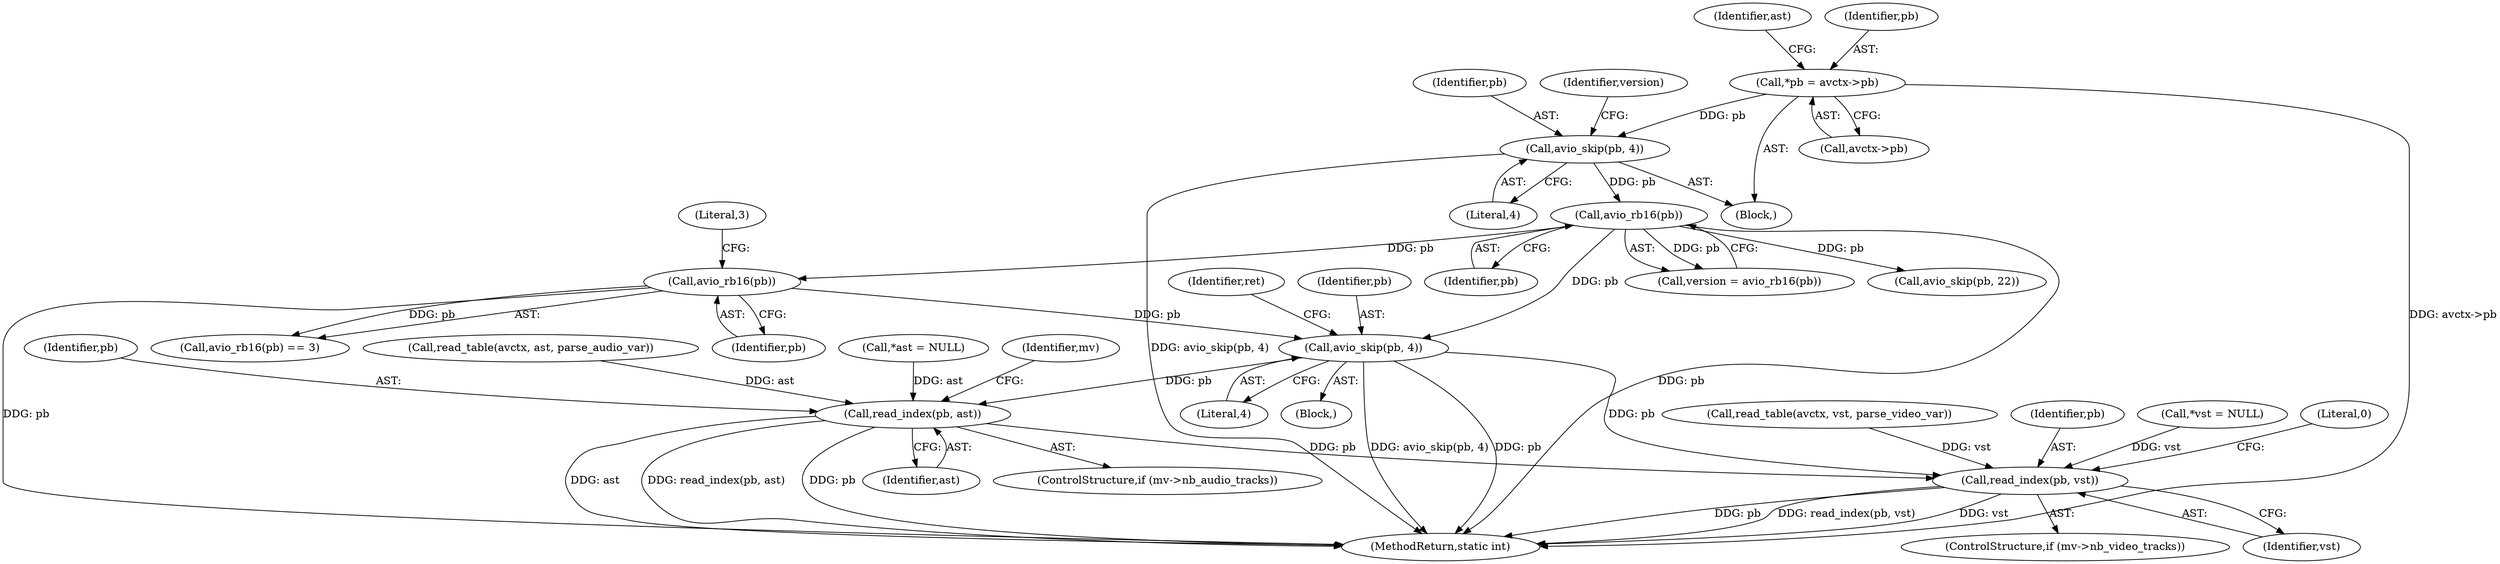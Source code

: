 digraph "0_FFmpeg_4f05e2e2dc1a89f38cd9f0960a6561083d714f1e@pointer" {
"1000429" [label="(Call,avio_skip(pb, 4))"];
"1000425" [label="(Call,avio_rb16(pb))"];
"1000133" [label="(Call,avio_rb16(pb))"];
"1000128" [label="(Call,avio_skip(pb, 4))"];
"1000112" [label="(Call,*pb = avctx->pb)"];
"1000605" [label="(Call,read_index(pb, ast))"];
"1000612" [label="(Call,read_index(pb, vst))"];
"1000118" [label="(Call,*ast = NULL)"];
"1000431" [label="(Literal,4)"];
"1000426" [label="(Identifier,pb)"];
"1000425" [label="(Call,avio_rb16(pb))"];
"1000134" [label="(Identifier,pb)"];
"1000119" [label="(Identifier,ast)"];
"1000114" [label="(Call,avctx->pb)"];
"1000612" [label="(Call,read_index(pb, vst))"];
"1000594" [label="(Call,read_table(avctx, vst, parse_video_var))"];
"1000132" [label="(Identifier,version)"];
"1000613" [label="(Identifier,pb)"];
"1000113" [label="(Identifier,pb)"];
"1000427" [label="(Literal,3)"];
"1000131" [label="(Call,version = avio_rb16(pb))"];
"1000625" [label="(MethodReturn,static int)"];
"1000601" [label="(ControlStructure,if (mv->nb_audio_tracks))"];
"1000130" [label="(Literal,4)"];
"1000142" [label="(Call,avio_skip(pb, 22))"];
"1000608" [label="(ControlStructure,if (mv->nb_video_tracks))"];
"1000133" [label="(Call,avio_rb16(pb))"];
"1000605" [label="(Call,read_index(pb, ast))"];
"1000424" [label="(Call,avio_rb16(pb) == 3)"];
"1000122" [label="(Call,*vst = NULL)"];
"1000429" [label="(Call,avio_skip(pb, 4))"];
"1000104" [label="(Block,)"];
"1000610" [label="(Identifier,mv)"];
"1000607" [label="(Identifier,ast)"];
"1000606" [label="(Identifier,pb)"];
"1000624" [label="(Literal,0)"];
"1000435" [label="(Identifier,ret)"];
"1000481" [label="(Call,read_table(avctx, ast, parse_audio_var))"];
"1000428" [label="(Block,)"];
"1000614" [label="(Identifier,vst)"];
"1000129" [label="(Identifier,pb)"];
"1000430" [label="(Identifier,pb)"];
"1000112" [label="(Call,*pb = avctx->pb)"];
"1000128" [label="(Call,avio_skip(pb, 4))"];
"1000429" -> "1000428"  [label="AST: "];
"1000429" -> "1000431"  [label="CFG: "];
"1000430" -> "1000429"  [label="AST: "];
"1000431" -> "1000429"  [label="AST: "];
"1000435" -> "1000429"  [label="CFG: "];
"1000429" -> "1000625"  [label="DDG: pb"];
"1000429" -> "1000625"  [label="DDG: avio_skip(pb, 4)"];
"1000425" -> "1000429"  [label="DDG: pb"];
"1000133" -> "1000429"  [label="DDG: pb"];
"1000429" -> "1000605"  [label="DDG: pb"];
"1000429" -> "1000612"  [label="DDG: pb"];
"1000425" -> "1000424"  [label="AST: "];
"1000425" -> "1000426"  [label="CFG: "];
"1000426" -> "1000425"  [label="AST: "];
"1000427" -> "1000425"  [label="CFG: "];
"1000425" -> "1000625"  [label="DDG: pb"];
"1000425" -> "1000424"  [label="DDG: pb"];
"1000133" -> "1000425"  [label="DDG: pb"];
"1000133" -> "1000131"  [label="AST: "];
"1000133" -> "1000134"  [label="CFG: "];
"1000134" -> "1000133"  [label="AST: "];
"1000131" -> "1000133"  [label="CFG: "];
"1000133" -> "1000625"  [label="DDG: pb"];
"1000133" -> "1000131"  [label="DDG: pb"];
"1000128" -> "1000133"  [label="DDG: pb"];
"1000133" -> "1000142"  [label="DDG: pb"];
"1000128" -> "1000104"  [label="AST: "];
"1000128" -> "1000130"  [label="CFG: "];
"1000129" -> "1000128"  [label="AST: "];
"1000130" -> "1000128"  [label="AST: "];
"1000132" -> "1000128"  [label="CFG: "];
"1000128" -> "1000625"  [label="DDG: avio_skip(pb, 4)"];
"1000112" -> "1000128"  [label="DDG: pb"];
"1000112" -> "1000104"  [label="AST: "];
"1000112" -> "1000114"  [label="CFG: "];
"1000113" -> "1000112"  [label="AST: "];
"1000114" -> "1000112"  [label="AST: "];
"1000119" -> "1000112"  [label="CFG: "];
"1000112" -> "1000625"  [label="DDG: avctx->pb"];
"1000605" -> "1000601"  [label="AST: "];
"1000605" -> "1000607"  [label="CFG: "];
"1000606" -> "1000605"  [label="AST: "];
"1000607" -> "1000605"  [label="AST: "];
"1000610" -> "1000605"  [label="CFG: "];
"1000605" -> "1000625"  [label="DDG: ast"];
"1000605" -> "1000625"  [label="DDG: read_index(pb, ast)"];
"1000605" -> "1000625"  [label="DDG: pb"];
"1000481" -> "1000605"  [label="DDG: ast"];
"1000118" -> "1000605"  [label="DDG: ast"];
"1000605" -> "1000612"  [label="DDG: pb"];
"1000612" -> "1000608"  [label="AST: "];
"1000612" -> "1000614"  [label="CFG: "];
"1000613" -> "1000612"  [label="AST: "];
"1000614" -> "1000612"  [label="AST: "];
"1000624" -> "1000612"  [label="CFG: "];
"1000612" -> "1000625"  [label="DDG: vst"];
"1000612" -> "1000625"  [label="DDG: pb"];
"1000612" -> "1000625"  [label="DDG: read_index(pb, vst)"];
"1000122" -> "1000612"  [label="DDG: vst"];
"1000594" -> "1000612"  [label="DDG: vst"];
}
